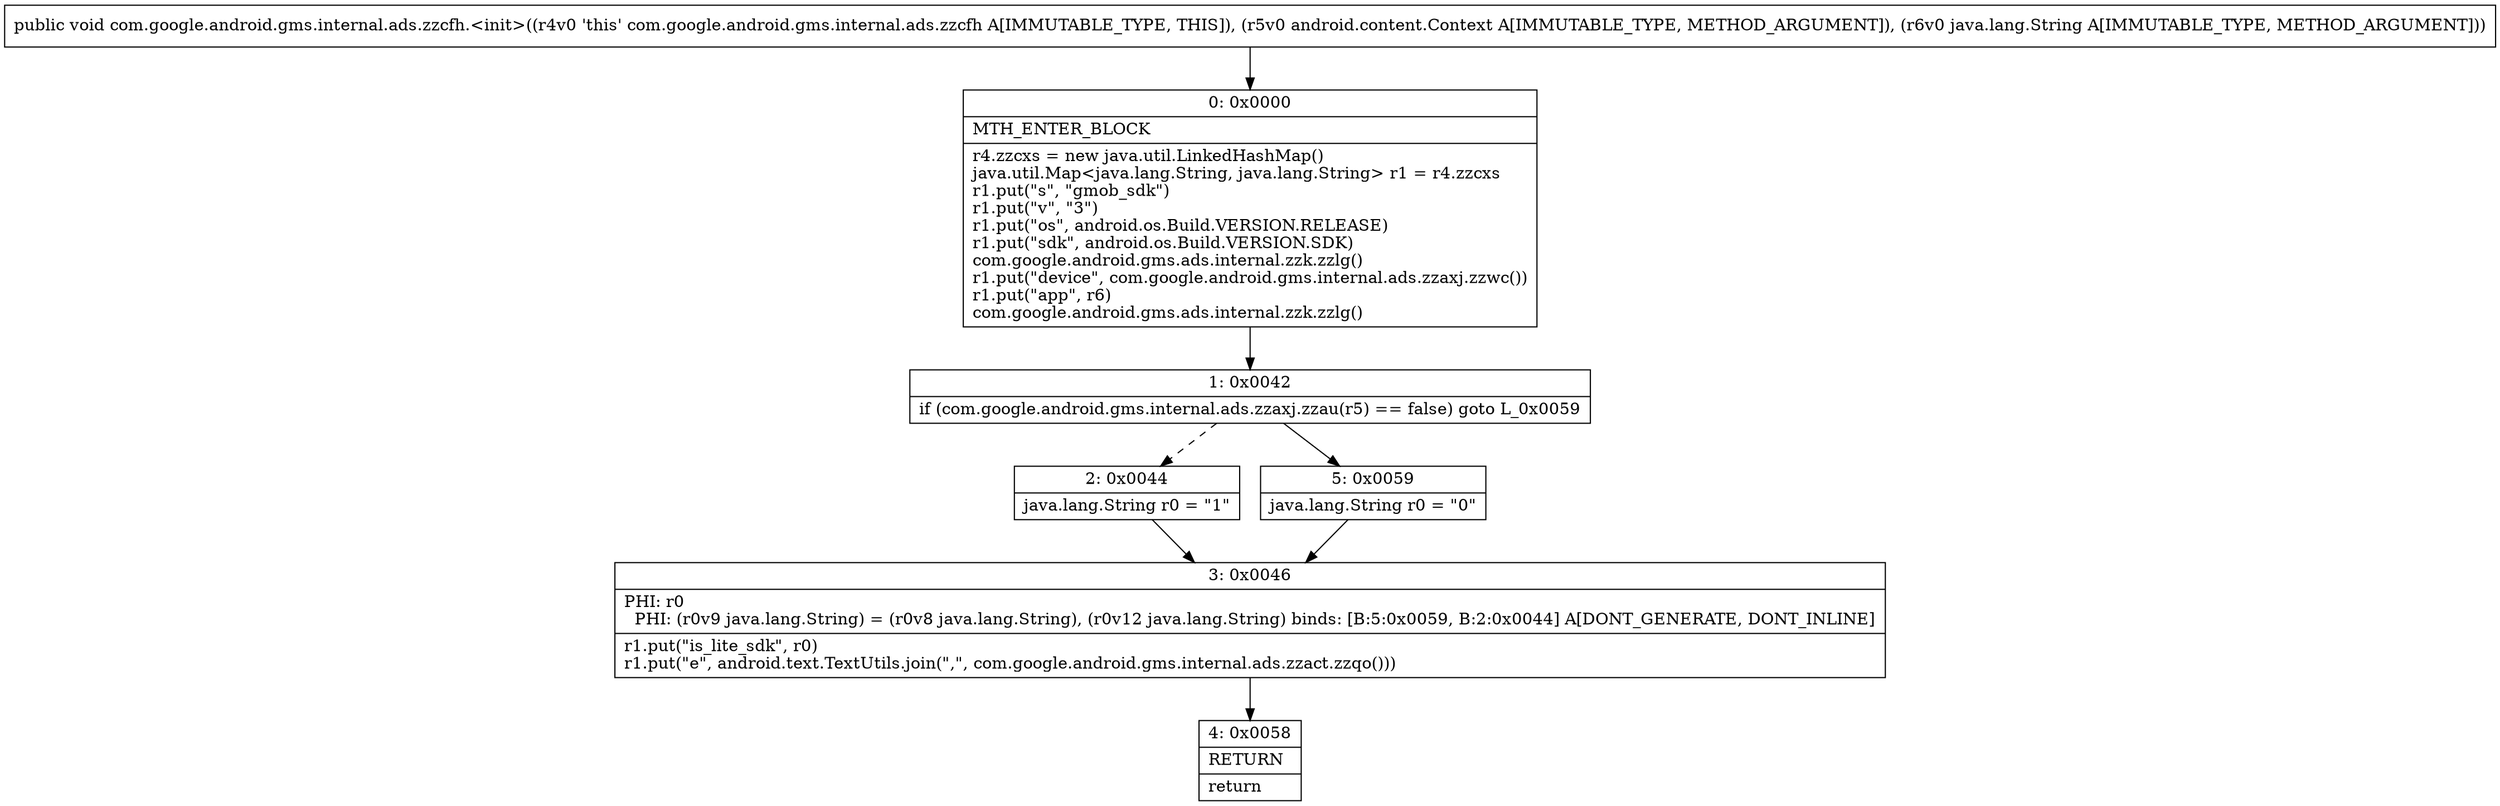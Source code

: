 digraph "CFG forcom.google.android.gms.internal.ads.zzcfh.\<init\>(Landroid\/content\/Context;Ljava\/lang\/String;)V" {
Node_0 [shape=record,label="{0\:\ 0x0000|MTH_ENTER_BLOCK\l|r4.zzcxs = new java.util.LinkedHashMap()\ljava.util.Map\<java.lang.String, java.lang.String\> r1 = r4.zzcxs\lr1.put(\"s\", \"gmob_sdk\")\lr1.put(\"v\", \"3\")\lr1.put(\"os\", android.os.Build.VERSION.RELEASE)\lr1.put(\"sdk\", android.os.Build.VERSION.SDK)\lcom.google.android.gms.ads.internal.zzk.zzlg()\lr1.put(\"device\", com.google.android.gms.internal.ads.zzaxj.zzwc())\lr1.put(\"app\", r6)\lcom.google.android.gms.ads.internal.zzk.zzlg()\l}"];
Node_1 [shape=record,label="{1\:\ 0x0042|if (com.google.android.gms.internal.ads.zzaxj.zzau(r5) == false) goto L_0x0059\l}"];
Node_2 [shape=record,label="{2\:\ 0x0044|java.lang.String r0 = \"1\"\l}"];
Node_3 [shape=record,label="{3\:\ 0x0046|PHI: r0 \l  PHI: (r0v9 java.lang.String) = (r0v8 java.lang.String), (r0v12 java.lang.String) binds: [B:5:0x0059, B:2:0x0044] A[DONT_GENERATE, DONT_INLINE]\l|r1.put(\"is_lite_sdk\", r0)\lr1.put(\"e\", android.text.TextUtils.join(\",\", com.google.android.gms.internal.ads.zzact.zzqo()))\l}"];
Node_4 [shape=record,label="{4\:\ 0x0058|RETURN\l|return\l}"];
Node_5 [shape=record,label="{5\:\ 0x0059|java.lang.String r0 = \"0\"\l}"];
MethodNode[shape=record,label="{public void com.google.android.gms.internal.ads.zzcfh.\<init\>((r4v0 'this' com.google.android.gms.internal.ads.zzcfh A[IMMUTABLE_TYPE, THIS]), (r5v0 android.content.Context A[IMMUTABLE_TYPE, METHOD_ARGUMENT]), (r6v0 java.lang.String A[IMMUTABLE_TYPE, METHOD_ARGUMENT])) }"];
MethodNode -> Node_0;
Node_0 -> Node_1;
Node_1 -> Node_2[style=dashed];
Node_1 -> Node_5;
Node_2 -> Node_3;
Node_3 -> Node_4;
Node_5 -> Node_3;
}

